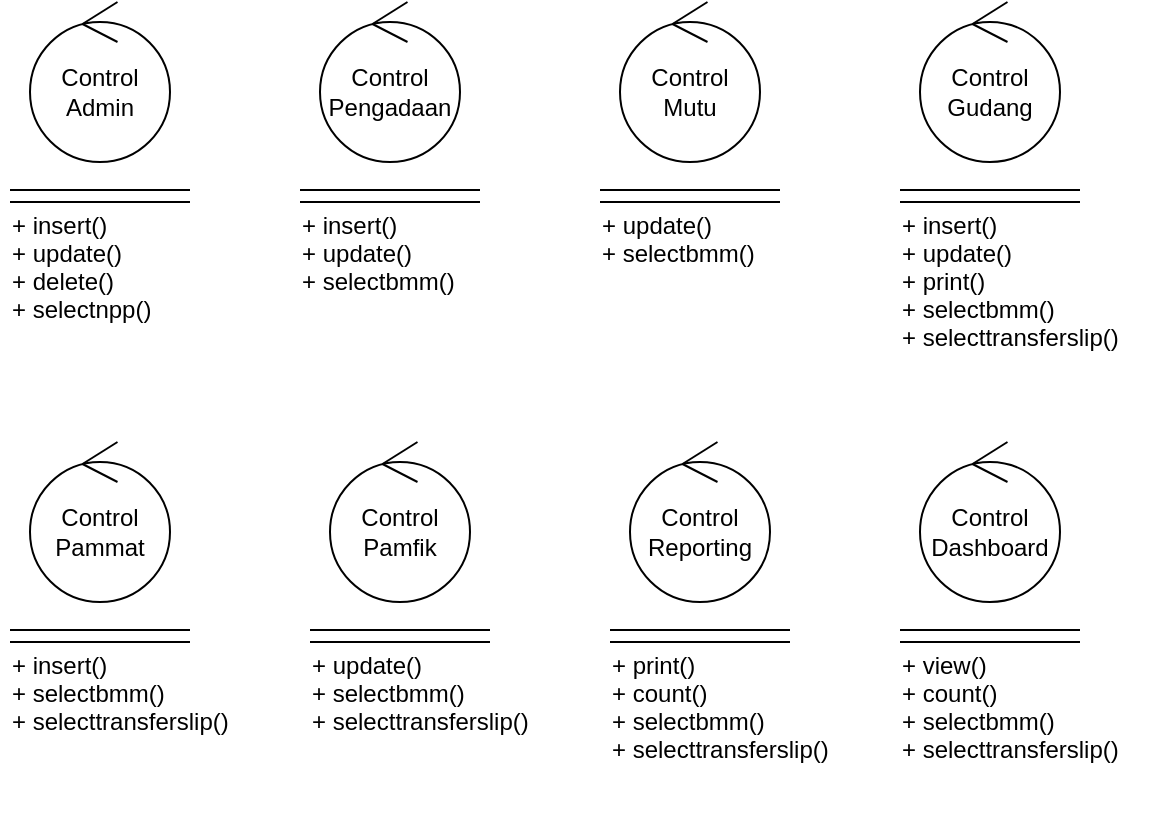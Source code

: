<mxfile version="20.5.3" type="device"><diagram id="e9XojZHSJH27CwjJ_P2l" name="Page-1"><mxGraphModel dx="1043" dy="548" grid="1" gridSize="10" guides="1" tooltips="1" connect="1" arrows="1" fold="1" page="1" pageScale="1" pageWidth="827" pageHeight="1169" math="0" shadow="0"><root><mxCell id="0"/><mxCell id="1" parent="0"/><mxCell id="LVMST4vS-RdqFw1ZvkWr-1" value="Control Admin" style="ellipse;shape=umlControl;whiteSpace=wrap;html=1;" vertex="1" parent="1"><mxGeometry x="80" y="170" width="70" height="80" as="geometry"/></mxCell><mxCell id="LVMST4vS-RdqFw1ZvkWr-6" value="" style="line;strokeWidth=1;fillColor=none;align=left;verticalAlign=middle;spacingTop=-1;spacingLeft=3;spacingRight=3;rotatable=0;labelPosition=right;points=[];portConstraint=eastwest;strokeColor=inherit;" vertex="1" parent="1"><mxGeometry x="70" y="260" width="90" height="8" as="geometry"/></mxCell><mxCell id="LVMST4vS-RdqFw1ZvkWr-7" value="" style="line;strokeWidth=1;fillColor=none;align=left;verticalAlign=middle;spacingTop=-1;spacingLeft=3;spacingRight=3;rotatable=0;labelPosition=right;points=[];portConstraint=eastwest;strokeColor=inherit;" vertex="1" parent="1"><mxGeometry x="70" y="230" width="90" height="80" as="geometry"/></mxCell><mxCell id="LVMST4vS-RdqFw1ZvkWr-8" value="+ insert()&#10;+ update()&#10;+ delete()&#10;+ selectnpp()" style="text;strokeColor=none;fillColor=none;align=left;verticalAlign=top;spacingLeft=4;spacingRight=4;overflow=hidden;rotatable=0;points=[[0,0.5],[1,0.5]];portConstraint=eastwest;" vertex="1" parent="1"><mxGeometry x="65" y="268" width="100" height="70" as="geometry"/></mxCell><mxCell id="LVMST4vS-RdqFw1ZvkWr-14" value="Control Pengadaan" style="ellipse;shape=umlControl;whiteSpace=wrap;html=1;" vertex="1" parent="1"><mxGeometry x="225" y="170" width="70" height="80" as="geometry"/></mxCell><mxCell id="LVMST4vS-RdqFw1ZvkWr-15" value="" style="line;strokeWidth=1;fillColor=none;align=left;verticalAlign=middle;spacingTop=-1;spacingLeft=3;spacingRight=3;rotatable=0;labelPosition=right;points=[];portConstraint=eastwest;strokeColor=inherit;" vertex="1" parent="1"><mxGeometry x="215" y="260" width="90" height="8" as="geometry"/></mxCell><mxCell id="LVMST4vS-RdqFw1ZvkWr-16" value="" style="line;strokeWidth=1;fillColor=none;align=left;verticalAlign=middle;spacingTop=-1;spacingLeft=3;spacingRight=3;rotatable=0;labelPosition=right;points=[];portConstraint=eastwest;strokeColor=inherit;" vertex="1" parent="1"><mxGeometry x="215" y="230" width="90" height="80" as="geometry"/></mxCell><mxCell id="LVMST4vS-RdqFw1ZvkWr-17" value="+ insert()&#10;+ update()&#10;+ selectbmm()" style="text;strokeColor=none;fillColor=none;align=left;verticalAlign=top;spacingLeft=4;spacingRight=4;overflow=hidden;rotatable=0;points=[[0,0.5],[1,0.5]];portConstraint=eastwest;" vertex="1" parent="1"><mxGeometry x="210" y="268" width="100" height="70" as="geometry"/></mxCell><mxCell id="LVMST4vS-RdqFw1ZvkWr-18" value="Control Mutu" style="ellipse;shape=umlControl;whiteSpace=wrap;html=1;" vertex="1" parent="1"><mxGeometry x="375" y="170" width="70" height="80" as="geometry"/></mxCell><mxCell id="LVMST4vS-RdqFw1ZvkWr-19" value="" style="line;strokeWidth=1;fillColor=none;align=left;verticalAlign=middle;spacingTop=-1;spacingLeft=3;spacingRight=3;rotatable=0;labelPosition=right;points=[];portConstraint=eastwest;strokeColor=inherit;" vertex="1" parent="1"><mxGeometry x="365" y="260" width="90" height="8" as="geometry"/></mxCell><mxCell id="LVMST4vS-RdqFw1ZvkWr-20" value="" style="line;strokeWidth=1;fillColor=none;align=left;verticalAlign=middle;spacingTop=-1;spacingLeft=3;spacingRight=3;rotatable=0;labelPosition=right;points=[];portConstraint=eastwest;strokeColor=inherit;" vertex="1" parent="1"><mxGeometry x="365" y="230" width="90" height="80" as="geometry"/></mxCell><mxCell id="LVMST4vS-RdqFw1ZvkWr-21" value="+ update()&#10;+ selectbmm()" style="text;strokeColor=none;fillColor=none;align=left;verticalAlign=top;spacingLeft=4;spacingRight=4;overflow=hidden;rotatable=0;points=[[0,0.5],[1,0.5]];portConstraint=eastwest;" vertex="1" parent="1"><mxGeometry x="360" y="268" width="100" height="70" as="geometry"/></mxCell><mxCell id="LVMST4vS-RdqFw1ZvkWr-22" value="Control Gudang" style="ellipse;shape=umlControl;whiteSpace=wrap;html=1;" vertex="1" parent="1"><mxGeometry x="525" y="170" width="70" height="80" as="geometry"/></mxCell><mxCell id="LVMST4vS-RdqFw1ZvkWr-23" value="" style="line;strokeWidth=1;fillColor=none;align=left;verticalAlign=middle;spacingTop=-1;spacingLeft=3;spacingRight=3;rotatable=0;labelPosition=right;points=[];portConstraint=eastwest;strokeColor=inherit;" vertex="1" parent="1"><mxGeometry x="515" y="260" width="90" height="8" as="geometry"/></mxCell><mxCell id="LVMST4vS-RdqFw1ZvkWr-24" value="" style="line;strokeWidth=1;fillColor=none;align=left;verticalAlign=middle;spacingTop=-1;spacingLeft=3;spacingRight=3;rotatable=0;labelPosition=right;points=[];portConstraint=eastwest;strokeColor=inherit;" vertex="1" parent="1"><mxGeometry x="515" y="230" width="90" height="80" as="geometry"/></mxCell><mxCell id="LVMST4vS-RdqFw1ZvkWr-25" value="+ insert()&#10;+ update()&#10;+ print()&#10;+ selectbmm()&#10;+ selecttransferslip()" style="text;strokeColor=none;fillColor=none;align=left;verticalAlign=top;spacingLeft=4;spacingRight=4;overflow=hidden;rotatable=0;points=[[0,0.5],[1,0.5]];portConstraint=eastwest;" vertex="1" parent="1"><mxGeometry x="510" y="268" width="130" height="92" as="geometry"/></mxCell><mxCell id="LVMST4vS-RdqFw1ZvkWr-26" value="Control Pammat" style="ellipse;shape=umlControl;whiteSpace=wrap;html=1;" vertex="1" parent="1"><mxGeometry x="80" y="390" width="70" height="80" as="geometry"/></mxCell><mxCell id="LVMST4vS-RdqFw1ZvkWr-27" value="" style="line;strokeWidth=1;fillColor=none;align=left;verticalAlign=middle;spacingTop=-1;spacingLeft=3;spacingRight=3;rotatable=0;labelPosition=right;points=[];portConstraint=eastwest;strokeColor=inherit;" vertex="1" parent="1"><mxGeometry x="70" y="480" width="90" height="8" as="geometry"/></mxCell><mxCell id="LVMST4vS-RdqFw1ZvkWr-28" value="" style="line;strokeWidth=1;fillColor=none;align=left;verticalAlign=middle;spacingTop=-1;spacingLeft=3;spacingRight=3;rotatable=0;labelPosition=right;points=[];portConstraint=eastwest;strokeColor=inherit;" vertex="1" parent="1"><mxGeometry x="70" y="450" width="90" height="80" as="geometry"/></mxCell><mxCell id="LVMST4vS-RdqFw1ZvkWr-29" value="+ insert()&#10;+ selectbmm()&#10;+ selecttransferslip()" style="text;strokeColor=none;fillColor=none;align=left;verticalAlign=top;spacingLeft=4;spacingRight=4;overflow=hidden;rotatable=0;points=[[0,0.5],[1,0.5]];portConstraint=eastwest;" vertex="1" parent="1"><mxGeometry x="65" y="488" width="130" height="92" as="geometry"/></mxCell><mxCell id="LVMST4vS-RdqFw1ZvkWr-30" value="Control Pamfik" style="ellipse;shape=umlControl;whiteSpace=wrap;html=1;" vertex="1" parent="1"><mxGeometry x="230" y="390" width="70" height="80" as="geometry"/></mxCell><mxCell id="LVMST4vS-RdqFw1ZvkWr-31" value="" style="line;strokeWidth=1;fillColor=none;align=left;verticalAlign=middle;spacingTop=-1;spacingLeft=3;spacingRight=3;rotatable=0;labelPosition=right;points=[];portConstraint=eastwest;strokeColor=inherit;" vertex="1" parent="1"><mxGeometry x="220" y="480" width="90" height="8" as="geometry"/></mxCell><mxCell id="LVMST4vS-RdqFw1ZvkWr-32" value="" style="line;strokeWidth=1;fillColor=none;align=left;verticalAlign=middle;spacingTop=-1;spacingLeft=3;spacingRight=3;rotatable=0;labelPosition=right;points=[];portConstraint=eastwest;strokeColor=inherit;" vertex="1" parent="1"><mxGeometry x="220" y="450" width="90" height="80" as="geometry"/></mxCell><mxCell id="LVMST4vS-RdqFw1ZvkWr-33" value="+ update()&#10;+ selectbmm()&#10;+ selecttransferslip()" style="text;strokeColor=none;fillColor=none;align=left;verticalAlign=top;spacingLeft=4;spacingRight=4;overflow=hidden;rotatable=0;points=[[0,0.5],[1,0.5]];portConstraint=eastwest;" vertex="1" parent="1"><mxGeometry x="215" y="488" width="130" height="92" as="geometry"/></mxCell><mxCell id="LVMST4vS-RdqFw1ZvkWr-42" value="Control Reporting" style="ellipse;shape=umlControl;whiteSpace=wrap;html=1;" vertex="1" parent="1"><mxGeometry x="380" y="390" width="70" height="80" as="geometry"/></mxCell><mxCell id="LVMST4vS-RdqFw1ZvkWr-43" value="" style="line;strokeWidth=1;fillColor=none;align=left;verticalAlign=middle;spacingTop=-1;spacingLeft=3;spacingRight=3;rotatable=0;labelPosition=right;points=[];portConstraint=eastwest;strokeColor=inherit;" vertex="1" parent="1"><mxGeometry x="370" y="480" width="90" height="8" as="geometry"/></mxCell><mxCell id="LVMST4vS-RdqFw1ZvkWr-44" value="" style="line;strokeWidth=1;fillColor=none;align=left;verticalAlign=middle;spacingTop=-1;spacingLeft=3;spacingRight=3;rotatable=0;labelPosition=right;points=[];portConstraint=eastwest;strokeColor=inherit;" vertex="1" parent="1"><mxGeometry x="370" y="450" width="90" height="80" as="geometry"/></mxCell><mxCell id="LVMST4vS-RdqFw1ZvkWr-45" value="+ print()&#10;+ count()&#10;+ selectbmm()&#10;+ selecttransferslip()" style="text;strokeColor=none;fillColor=none;align=left;verticalAlign=top;spacingLeft=4;spacingRight=4;overflow=hidden;rotatable=0;points=[[0,0.5],[1,0.5]];portConstraint=eastwest;" vertex="1" parent="1"><mxGeometry x="365" y="488" width="130" height="92" as="geometry"/></mxCell><mxCell id="LVMST4vS-RdqFw1ZvkWr-46" value="Control Dashboard" style="ellipse;shape=umlControl;whiteSpace=wrap;html=1;" vertex="1" parent="1"><mxGeometry x="525" y="390" width="70" height="80" as="geometry"/></mxCell><mxCell id="LVMST4vS-RdqFw1ZvkWr-47" value="" style="line;strokeWidth=1;fillColor=none;align=left;verticalAlign=middle;spacingTop=-1;spacingLeft=3;spacingRight=3;rotatable=0;labelPosition=right;points=[];portConstraint=eastwest;strokeColor=inherit;" vertex="1" parent="1"><mxGeometry x="515" y="480" width="90" height="8" as="geometry"/></mxCell><mxCell id="LVMST4vS-RdqFw1ZvkWr-48" value="" style="line;strokeWidth=1;fillColor=none;align=left;verticalAlign=middle;spacingTop=-1;spacingLeft=3;spacingRight=3;rotatable=0;labelPosition=right;points=[];portConstraint=eastwest;strokeColor=inherit;" vertex="1" parent="1"><mxGeometry x="515" y="450" width="90" height="80" as="geometry"/></mxCell><mxCell id="LVMST4vS-RdqFw1ZvkWr-49" value="+ view()&#10;+ count()&#10;+ selectbmm()&#10;+ selecttransferslip()" style="text;strokeColor=none;fillColor=none;align=left;verticalAlign=top;spacingLeft=4;spacingRight=4;overflow=hidden;rotatable=0;points=[[0,0.5],[1,0.5]];portConstraint=eastwest;" vertex="1" parent="1"><mxGeometry x="510" y="488" width="130" height="92" as="geometry"/></mxCell></root></mxGraphModel></diagram></mxfile>